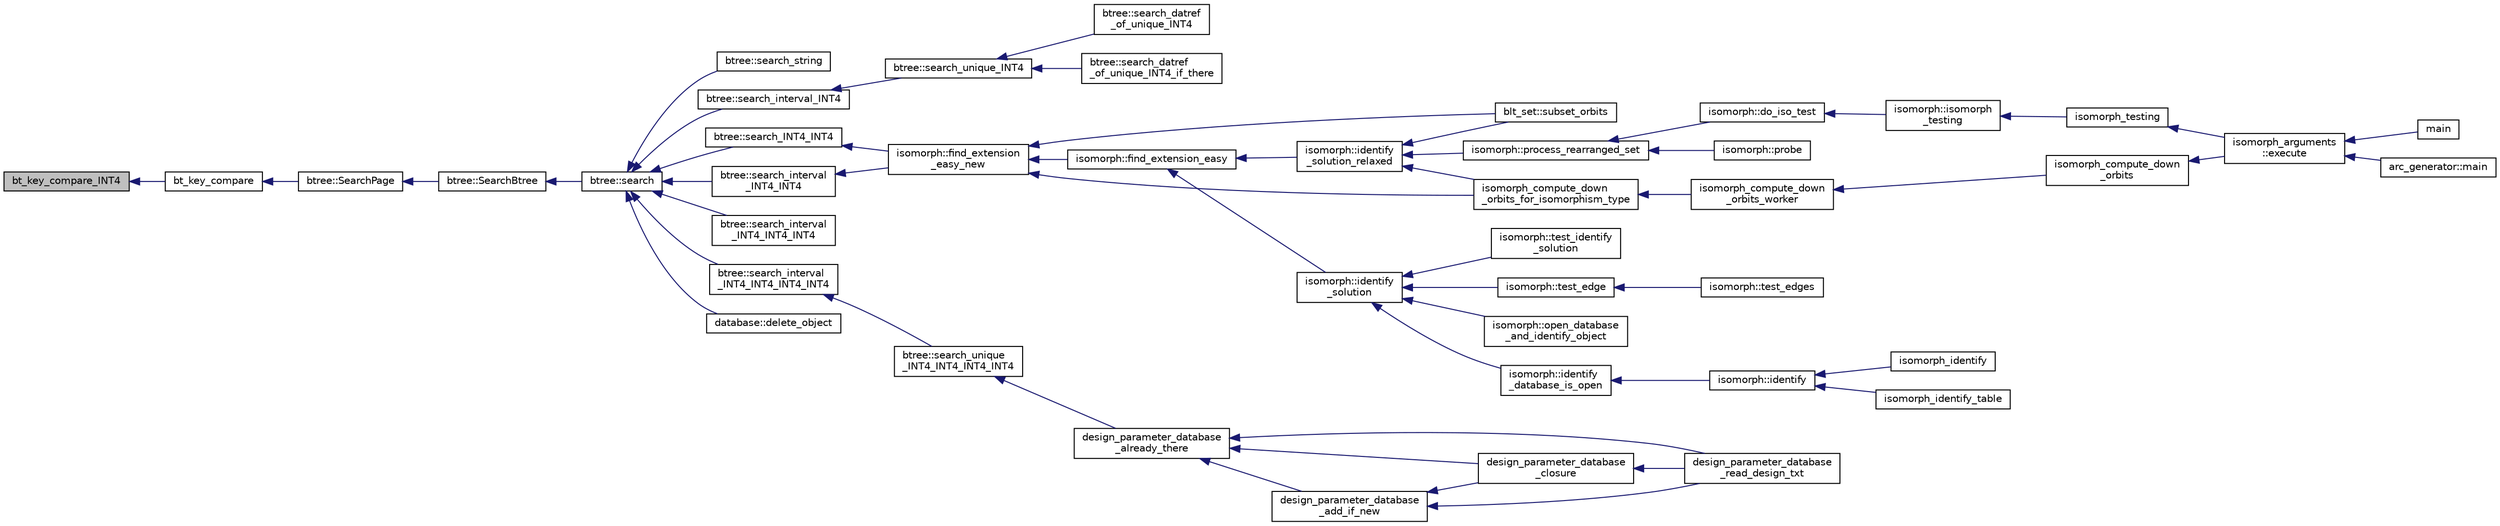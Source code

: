 digraph "bt_key_compare_INT4"
{
  edge [fontname="Helvetica",fontsize="10",labelfontname="Helvetica",labelfontsize="10"];
  node [fontname="Helvetica",fontsize="10",shape=record];
  rankdir="LR";
  Node98 [label="bt_key_compare_INT4",height=0.2,width=0.4,color="black", fillcolor="grey75", style="filled", fontcolor="black"];
  Node98 -> Node99 [dir="back",color="midnightblue",fontsize="10",style="solid",fontname="Helvetica"];
  Node99 [label="bt_key_compare",height=0.2,width=0.4,color="black", fillcolor="white", style="filled",URL="$d9/d60/discreta_8h.html#a44a07272f92f603a9401e4393205a37e"];
  Node99 -> Node100 [dir="back",color="midnightblue",fontsize="10",style="solid",fontname="Helvetica"];
  Node100 [label="btree::SearchPage",height=0.2,width=0.4,color="black", fillcolor="white", style="filled",URL="$dd/db0/classbtree.html#a36608b9c27c8207ddb8f6b5f706ab439"];
  Node100 -> Node101 [dir="back",color="midnightblue",fontsize="10",style="solid",fontname="Helvetica"];
  Node101 [label="btree::SearchBtree",height=0.2,width=0.4,color="black", fillcolor="white", style="filled",URL="$dd/db0/classbtree.html#a6717768edf4de1aad4736c303bcedddd"];
  Node101 -> Node102 [dir="back",color="midnightblue",fontsize="10",style="solid",fontname="Helvetica"];
  Node102 [label="btree::search",height=0.2,width=0.4,color="black", fillcolor="white", style="filled",URL="$dd/db0/classbtree.html#a0aea262fd4da610b2276f7742fc999d5"];
  Node102 -> Node103 [dir="back",color="midnightblue",fontsize="10",style="solid",fontname="Helvetica"];
  Node103 [label="btree::search_string",height=0.2,width=0.4,color="black", fillcolor="white", style="filled",URL="$dd/db0/classbtree.html#a683397734819951c911ba7f5c35c8fac"];
  Node102 -> Node104 [dir="back",color="midnightblue",fontsize="10",style="solid",fontname="Helvetica"];
  Node104 [label="btree::search_interval_INT4",height=0.2,width=0.4,color="black", fillcolor="white", style="filled",URL="$dd/db0/classbtree.html#a8a89cbed12d4ac832d89dcc16dc6dcf2"];
  Node104 -> Node105 [dir="back",color="midnightblue",fontsize="10",style="solid",fontname="Helvetica"];
  Node105 [label="btree::search_unique_INT4",height=0.2,width=0.4,color="black", fillcolor="white", style="filled",URL="$dd/db0/classbtree.html#addbd561c995e88b0f944cc39e4bf7215"];
  Node105 -> Node106 [dir="back",color="midnightblue",fontsize="10",style="solid",fontname="Helvetica"];
  Node106 [label="btree::search_datref\l_of_unique_INT4",height=0.2,width=0.4,color="black", fillcolor="white", style="filled",URL="$dd/db0/classbtree.html#a346c06a9e28986d1e28065fb935eee35"];
  Node105 -> Node107 [dir="back",color="midnightblue",fontsize="10",style="solid",fontname="Helvetica"];
  Node107 [label="btree::search_datref\l_of_unique_INT4_if_there",height=0.2,width=0.4,color="black", fillcolor="white", style="filled",URL="$dd/db0/classbtree.html#afceff3e8dd827e4d687e2a82bed46256"];
  Node102 -> Node108 [dir="back",color="midnightblue",fontsize="10",style="solid",fontname="Helvetica"];
  Node108 [label="btree::search_interval\l_INT4_INT4",height=0.2,width=0.4,color="black", fillcolor="white", style="filled",URL="$dd/db0/classbtree.html#a3bff689197882a625884b9625495c46f"];
  Node108 -> Node109 [dir="back",color="midnightblue",fontsize="10",style="solid",fontname="Helvetica"];
  Node109 [label="isomorph::find_extension\l_easy_new",height=0.2,width=0.4,color="black", fillcolor="white", style="filled",URL="$d3/d5f/classisomorph.html#a239dde6a8264198fc3f6fb2e15cd882d"];
  Node109 -> Node110 [dir="back",color="midnightblue",fontsize="10",style="solid",fontname="Helvetica"];
  Node110 [label="blt_set::subset_orbits",height=0.2,width=0.4,color="black", fillcolor="white", style="filled",URL="$d1/d3d/classblt__set.html#af8f79fc4346244acfa0e2c2d23c36993"];
  Node109 -> Node111 [dir="back",color="midnightblue",fontsize="10",style="solid",fontname="Helvetica"];
  Node111 [label="isomorph::find_extension_easy",height=0.2,width=0.4,color="black", fillcolor="white", style="filled",URL="$d3/d5f/classisomorph.html#a2861ed73bff2090e2c2a97e263258134"];
  Node111 -> Node112 [dir="back",color="midnightblue",fontsize="10",style="solid",fontname="Helvetica"];
  Node112 [label="isomorph::identify\l_solution_relaxed",height=0.2,width=0.4,color="black", fillcolor="white", style="filled",URL="$d3/d5f/classisomorph.html#a8c36c61c16700d8e570f71f84a4aabc6"];
  Node112 -> Node110 [dir="back",color="midnightblue",fontsize="10",style="solid",fontname="Helvetica"];
  Node112 -> Node113 [dir="back",color="midnightblue",fontsize="10",style="solid",fontname="Helvetica"];
  Node113 [label="isomorph_compute_down\l_orbits_for_isomorphism_type",height=0.2,width=0.4,color="black", fillcolor="white", style="filled",URL="$d4/d7e/isomorph__global_8_c.html#a13519b3a5d3b5ceb26b4bec6736b0086"];
  Node113 -> Node114 [dir="back",color="midnightblue",fontsize="10",style="solid",fontname="Helvetica"];
  Node114 [label="isomorph_compute_down\l_orbits_worker",height=0.2,width=0.4,color="black", fillcolor="white", style="filled",URL="$d4/d7e/isomorph__global_8_c.html#a4edf4a833ce5638a3d58cfae1c702b37"];
  Node114 -> Node115 [dir="back",color="midnightblue",fontsize="10",style="solid",fontname="Helvetica"];
  Node115 [label="isomorph_compute_down\l_orbits",height=0.2,width=0.4,color="black", fillcolor="white", style="filled",URL="$d4/d7e/isomorph__global_8_c.html#a3613cea19158edd30958c4edecd97d53"];
  Node115 -> Node116 [dir="back",color="midnightblue",fontsize="10",style="solid",fontname="Helvetica"];
  Node116 [label="isomorph_arguments\l::execute",height=0.2,width=0.4,color="black", fillcolor="white", style="filled",URL="$d5/de4/classisomorph__arguments.html#aa85e472d14906abdd5672dc66027583e"];
  Node116 -> Node117 [dir="back",color="midnightblue",fontsize="10",style="solid",fontname="Helvetica"];
  Node117 [label="main",height=0.2,width=0.4,color="black", fillcolor="white", style="filled",URL="$d1/d5e/blt__main_8_c.html#a217dbf8b442f20279ea00b898af96f52"];
  Node116 -> Node118 [dir="back",color="midnightblue",fontsize="10",style="solid",fontname="Helvetica"];
  Node118 [label="arc_generator::main",height=0.2,width=0.4,color="black", fillcolor="white", style="filled",URL="$d4/d21/classarc__generator.html#ad80140b51b165dad1fe6ab232be7829a"];
  Node112 -> Node119 [dir="back",color="midnightblue",fontsize="10",style="solid",fontname="Helvetica"];
  Node119 [label="isomorph::process_rearranged_set",height=0.2,width=0.4,color="black", fillcolor="white", style="filled",URL="$d3/d5f/classisomorph.html#a7767fd5f1da6dfd7f93810be99ba4ab6"];
  Node119 -> Node120 [dir="back",color="midnightblue",fontsize="10",style="solid",fontname="Helvetica"];
  Node120 [label="isomorph::probe",height=0.2,width=0.4,color="black", fillcolor="white", style="filled",URL="$d3/d5f/classisomorph.html#a9cb6fed7b6ac639d886b117a1f454441"];
  Node119 -> Node121 [dir="back",color="midnightblue",fontsize="10",style="solid",fontname="Helvetica"];
  Node121 [label="isomorph::do_iso_test",height=0.2,width=0.4,color="black", fillcolor="white", style="filled",URL="$d3/d5f/classisomorph.html#a51fc3bf5cc3a99282a489b2df37ee24e"];
  Node121 -> Node122 [dir="back",color="midnightblue",fontsize="10",style="solid",fontname="Helvetica"];
  Node122 [label="isomorph::isomorph\l_testing",height=0.2,width=0.4,color="black", fillcolor="white", style="filled",URL="$d3/d5f/classisomorph.html#ad7945ec94ba0ba16953482edfaa4da6e"];
  Node122 -> Node123 [dir="back",color="midnightblue",fontsize="10",style="solid",fontname="Helvetica"];
  Node123 [label="isomorph_testing",height=0.2,width=0.4,color="black", fillcolor="white", style="filled",URL="$d4/d7e/isomorph__global_8_c.html#a5a73cbe9f89c4727f086482ee2d238f9"];
  Node123 -> Node116 [dir="back",color="midnightblue",fontsize="10",style="solid",fontname="Helvetica"];
  Node111 -> Node124 [dir="back",color="midnightblue",fontsize="10",style="solid",fontname="Helvetica"];
  Node124 [label="isomorph::identify\l_solution",height=0.2,width=0.4,color="black", fillcolor="white", style="filled",URL="$d3/d5f/classisomorph.html#abc63d2e561a6209e32c47d8486c9a67e"];
  Node124 -> Node125 [dir="back",color="midnightblue",fontsize="10",style="solid",fontname="Helvetica"];
  Node125 [label="isomorph::test_identify\l_solution",height=0.2,width=0.4,color="black", fillcolor="white", style="filled",URL="$d3/d5f/classisomorph.html#aa2c95f309e3283179e87bbbd83bfdc7d"];
  Node124 -> Node126 [dir="back",color="midnightblue",fontsize="10",style="solid",fontname="Helvetica"];
  Node126 [label="isomorph::test_edge",height=0.2,width=0.4,color="black", fillcolor="white", style="filled",URL="$d3/d5f/classisomorph.html#a591165fa287477b480f5b7081198ba46"];
  Node126 -> Node127 [dir="back",color="midnightblue",fontsize="10",style="solid",fontname="Helvetica"];
  Node127 [label="isomorph::test_edges",height=0.2,width=0.4,color="black", fillcolor="white", style="filled",URL="$d3/d5f/classisomorph.html#ad23507927d8f7698073475d12b2a85bc"];
  Node124 -> Node128 [dir="back",color="midnightblue",fontsize="10",style="solid",fontname="Helvetica"];
  Node128 [label="isomorph::open_database\l_and_identify_object",height=0.2,width=0.4,color="black", fillcolor="white", style="filled",URL="$d3/d5f/classisomorph.html#aa4e387f26f609fc9379d2e01f6cc27d0"];
  Node124 -> Node129 [dir="back",color="midnightblue",fontsize="10",style="solid",fontname="Helvetica"];
  Node129 [label="isomorph::identify\l_database_is_open",height=0.2,width=0.4,color="black", fillcolor="white", style="filled",URL="$d3/d5f/classisomorph.html#a4a5d04d07ac8c2a994fa174f156dea73"];
  Node129 -> Node130 [dir="back",color="midnightblue",fontsize="10",style="solid",fontname="Helvetica"];
  Node130 [label="isomorph::identify",height=0.2,width=0.4,color="black", fillcolor="white", style="filled",URL="$d3/d5f/classisomorph.html#a78ecf843b9f6ca1cfd666e222edd90ae"];
  Node130 -> Node131 [dir="back",color="midnightblue",fontsize="10",style="solid",fontname="Helvetica"];
  Node131 [label="isomorph_identify",height=0.2,width=0.4,color="black", fillcolor="white", style="filled",URL="$d4/d7e/isomorph__global_8_c.html#aa0fe57c73d5668eee10a6022ada7f6a3"];
  Node130 -> Node132 [dir="back",color="midnightblue",fontsize="10",style="solid",fontname="Helvetica"];
  Node132 [label="isomorph_identify_table",height=0.2,width=0.4,color="black", fillcolor="white", style="filled",URL="$d4/d7e/isomorph__global_8_c.html#a9fd19ea945561cf2a6bb5c72dd4b1cb2"];
  Node109 -> Node113 [dir="back",color="midnightblue",fontsize="10",style="solid",fontname="Helvetica"];
  Node102 -> Node133 [dir="back",color="midnightblue",fontsize="10",style="solid",fontname="Helvetica"];
  Node133 [label="btree::search_interval\l_INT4_INT4_INT4",height=0.2,width=0.4,color="black", fillcolor="white", style="filled",URL="$dd/db0/classbtree.html#a8d53c9c59ac02f36c4c25cc0079c8918"];
  Node102 -> Node134 [dir="back",color="midnightblue",fontsize="10",style="solid",fontname="Helvetica"];
  Node134 [label="btree::search_interval\l_INT4_INT4_INT4_INT4",height=0.2,width=0.4,color="black", fillcolor="white", style="filled",URL="$dd/db0/classbtree.html#a5a22b7f3ea6107cda032f669c00ad3d9"];
  Node134 -> Node135 [dir="back",color="midnightblue",fontsize="10",style="solid",fontname="Helvetica"];
  Node135 [label="btree::search_unique\l_INT4_INT4_INT4_INT4",height=0.2,width=0.4,color="black", fillcolor="white", style="filled",URL="$dd/db0/classbtree.html#a84ca9f7c7d10a5fbf123bf68081519e1"];
  Node135 -> Node136 [dir="back",color="midnightblue",fontsize="10",style="solid",fontname="Helvetica"];
  Node136 [label="design_parameter_database\l_already_there",height=0.2,width=0.4,color="black", fillcolor="white", style="filled",URL="$d9/d60/discreta_8h.html#a1a30451e84e5db071c2b0de9262b9753"];
  Node136 -> Node137 [dir="back",color="midnightblue",fontsize="10",style="solid",fontname="Helvetica"];
  Node137 [label="design_parameter_database\l_add_if_new",height=0.2,width=0.4,color="black", fillcolor="white", style="filled",URL="$d9/d60/discreta_8h.html#afab003d450b51bb6c988b57c3451f535"];
  Node137 -> Node138 [dir="back",color="midnightblue",fontsize="10",style="solid",fontname="Helvetica"];
  Node138 [label="design_parameter_database\l_closure",height=0.2,width=0.4,color="black", fillcolor="white", style="filled",URL="$d9/d60/discreta_8h.html#a311d21856b33e2872f1d686c191b0003"];
  Node138 -> Node139 [dir="back",color="midnightblue",fontsize="10",style="solid",fontname="Helvetica"];
  Node139 [label="design_parameter_database\l_read_design_txt",height=0.2,width=0.4,color="black", fillcolor="white", style="filled",URL="$d9/d60/discreta_8h.html#ac12f39c2d57b543c801c36d26f237ac7"];
  Node137 -> Node139 [dir="back",color="midnightblue",fontsize="10",style="solid",fontname="Helvetica"];
  Node136 -> Node138 [dir="back",color="midnightblue",fontsize="10",style="solid",fontname="Helvetica"];
  Node136 -> Node139 [dir="back",color="midnightblue",fontsize="10",style="solid",fontname="Helvetica"];
  Node102 -> Node140 [dir="back",color="midnightblue",fontsize="10",style="solid",fontname="Helvetica"];
  Node140 [label="btree::search_INT4_INT4",height=0.2,width=0.4,color="black", fillcolor="white", style="filled",URL="$dd/db0/classbtree.html#a8746bb2cda91692ba57e9a72dde59a23"];
  Node140 -> Node109 [dir="back",color="midnightblue",fontsize="10",style="solid",fontname="Helvetica"];
  Node102 -> Node141 [dir="back",color="midnightblue",fontsize="10",style="solid",fontname="Helvetica"];
  Node141 [label="database::delete_object",height=0.2,width=0.4,color="black", fillcolor="white", style="filled",URL="$db/d72/classdatabase.html#a69f061ffa820d1926718dafad5f5513c"];
}

